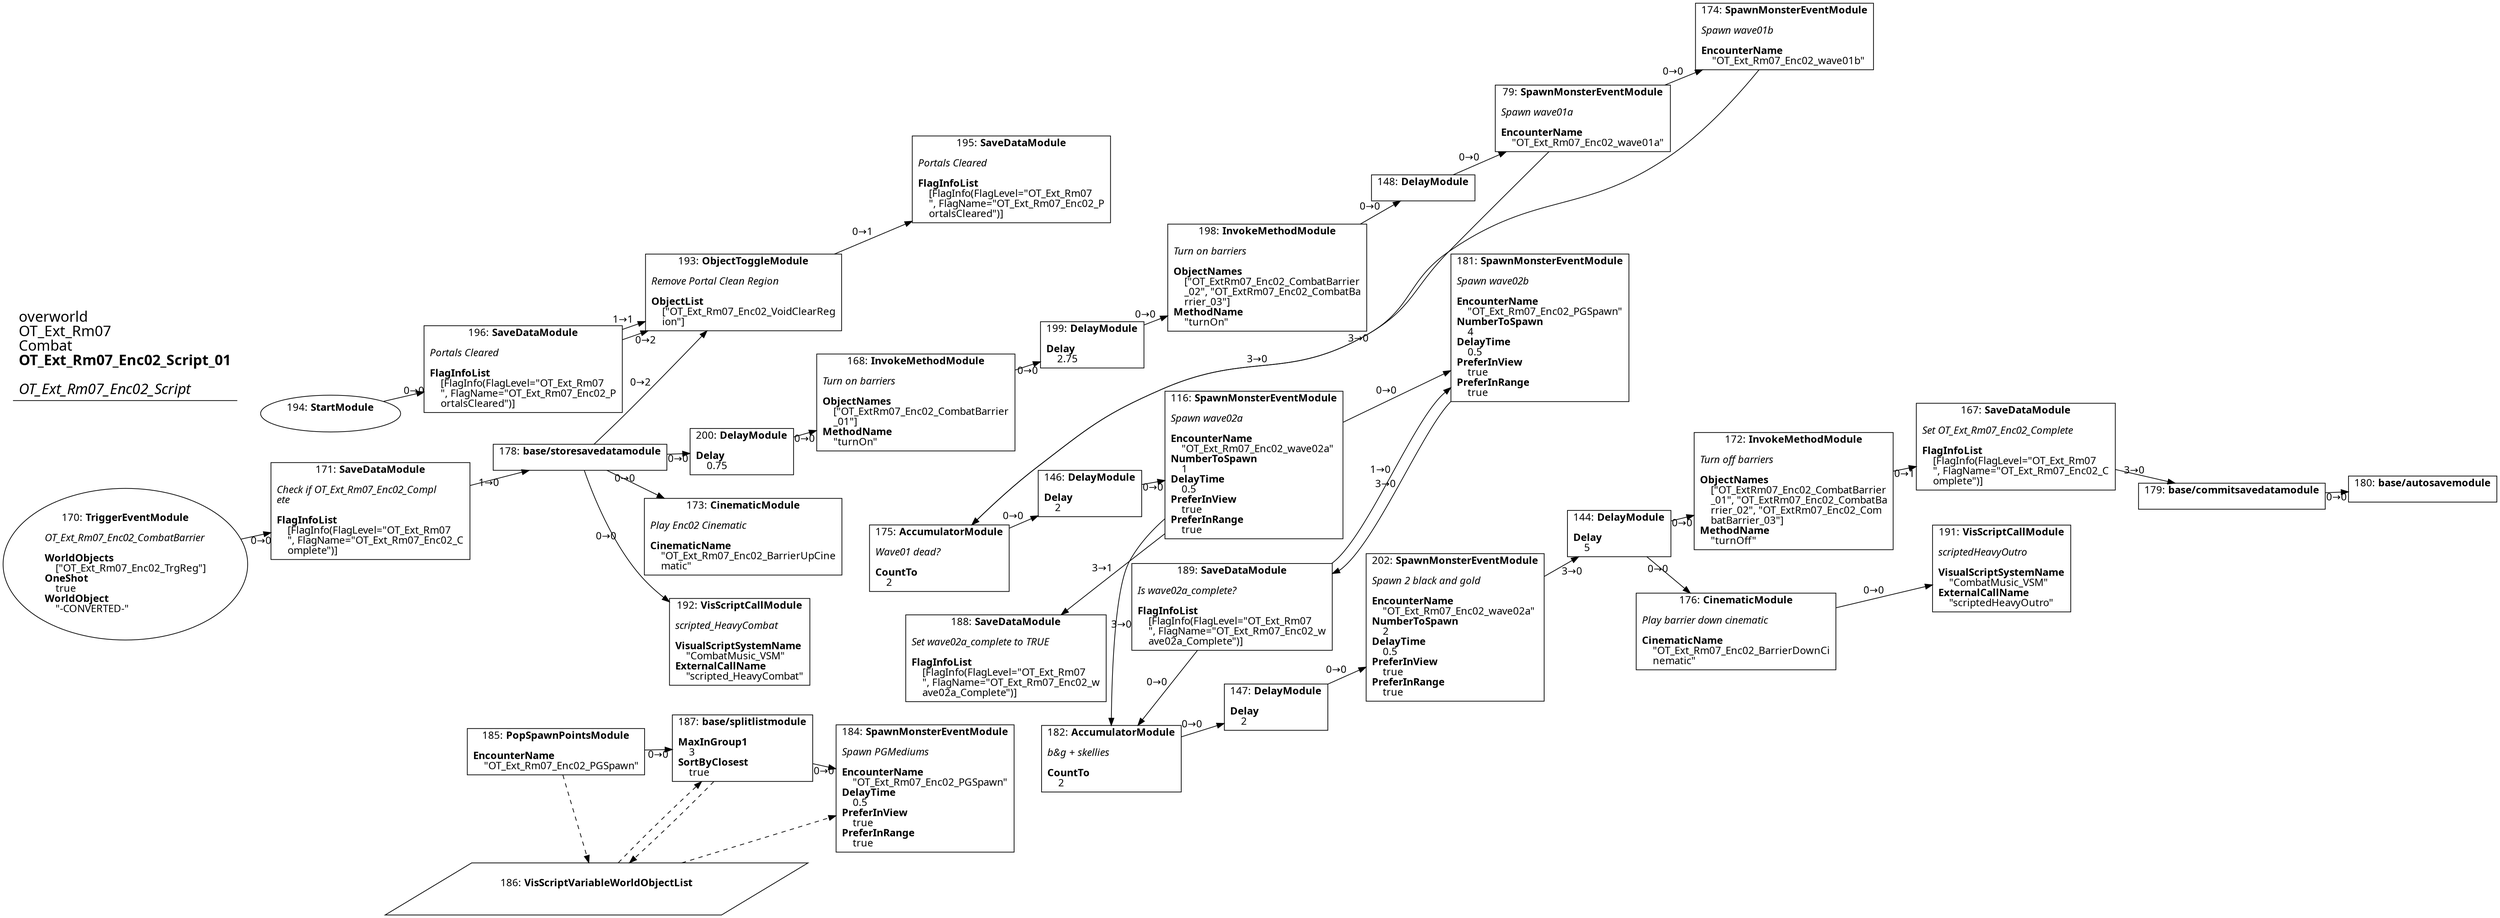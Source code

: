 digraph {
    layout = fdp;
    overlap = prism;
    sep = "+16";
    splines = spline;

    node [ shape = box ];

    graph [ fontname = "Segoe UI" ];
    node [ fontname = "Segoe UI" ];
    edge [ fontname = "Segoe UI" ];

    79 [ label = <79: <b>SpawnMonsterEventModule</b><br/><br/><i>Spawn wave01a<br align="left"/></i><br align="left"/><b>EncounterName</b><br align="left"/>    &quot;OT_Ext_Rm07_Enc02_wave01a&quot;<br align="left"/>> ];
    79 [ pos = "3.223,-3.811!" ];
    79 -> 174 [ label = "0→0" ];
    79 -> 175 [ label = "3→0" ];

    116 [ label = <116: <b>SpawnMonsterEventModule</b><br/><br/><i>Spawn wave02a<br align="left"/></i><br align="left"/><b>EncounterName</b><br align="left"/>    &quot;OT_Ext_Rm07_Enc02_wave02a&quot;<br align="left"/><b>NumberToSpawn</b><br align="left"/>    1<br align="left"/><b>DelayTime</b><br align="left"/>    0.5<br align="left"/><b>PreferInView</b><br align="left"/>    true<br align="left"/><b>PreferInRange</b><br align="left"/>    true<br align="left"/>> ];
    116 [ pos = "3.9220002,-4.4940004!" ];
    116 -> 181 [ label = "0→0" ];
    116 -> 188 [ label = "3→1" ];
    116 -> 182 [ label = "3→0" ];

    144 [ label = <144: <b>DelayModule</b><br/><br/><b>Delay</b><br align="left"/>    5<br align="left"/>> ];
    144 [ pos = "5.537,-5.1340003!" ];
    144 -> 172 [ label = "0→0" ];
    144 -> 176 [ label = "0→0" ];

    146 [ label = <146: <b>DelayModule</b><br/><br/><b>Delay</b><br align="left"/>    2<br align="left"/>> ];
    146 [ pos = "3.7180002,-4.4940004!" ];
    146 -> 116 [ label = "0→0" ];

    147 [ label = <147: <b>DelayModule</b><br/><br/><b>Delay</b><br align="left"/>    2<br align="left"/>> ];
    147 [ pos = "5.025,-5.065!" ];
    147 -> 202 [ label = "0→0" ];

    148 [ label = <148: <b>DelayModule</b><br/><br/>> ];
    148 [ pos = "3.006,-3.811!" ];
    148 -> 79 [ label = "0→0" ];

    167 [ label = <167: <b>SaveDataModule</b><br/><br/><i>Set OT_Ext_Rm07_Enc02_Complete<br align="left"/></i><br align="left"/><b>FlagInfoList</b><br align="left"/>    [FlagInfo(FlagLevel=&quot;OT_Ext_Rm07<br align="left"/>    &quot;, FlagName=&quot;OT_Ext_Rm07_Enc02_C<br align="left"/>    omplete&quot;)]<br align="left"/>> ];
    167 [ pos = "6.012,-5.111!" ];
    167 -> 179 [ label = "3→0" ];

    168 [ label = <168: <b>InvokeMethodModule</b><br/><br/><i>Turn on barriers<br align="left"/></i><br align="left"/><b>ObjectNames</b><br align="left"/>    [&quot;OT_ExtRm07_Enc02_CombatBarrier<br align="left"/>    _01&quot;]<br align="left"/><b>MethodName</b><br align="left"/>    &quot;turnOn&quot;<br align="left"/>> ];
    168 [ pos = "2.3040001,-3.811!" ];
    168 -> 199 [ label = "0→0" ];

    170 [ label = <170: <b>TriggerEventModule</b><br/><br/><i>OT_Ext_Rm07_Enc02_CombatBarrier<br align="left"/></i><br align="left"/><b>WorldObjects</b><br align="left"/>    [&quot;OT_Ext_Rm07_Enc02_TrgReg&quot;]<br align="left"/><b>OneShot</b><br align="left"/>    true<br align="left"/><b>WorldObject</b><br align="left"/>    &quot;-CONVERTED-&quot;<br align="left"/>> ];
    170 [ shape = oval ]
    170 [ pos = "1.3750001,-3.788!" ];
    170 -> 171 [ label = "0→0" ];

    171 [ label = <171: <b>SaveDataModule</b><br/><br/><i>Check if OT_Ext_Rm07_Enc02_Compl<br align="left"/>ete<br align="left"/></i><br align="left"/><b>FlagInfoList</b><br align="left"/>    [FlagInfo(FlagLevel=&quot;OT_Ext_Rm07<br align="left"/>    &quot;, FlagName=&quot;OT_Ext_Rm07_Enc02_C<br align="left"/>    omplete&quot;)]<br align="left"/>> ];
    171 [ pos = "1.667,-3.788!" ];
    171 -> 178 [ label = "1→0" ];

    172 [ label = <172: <b>InvokeMethodModule</b><br/><br/><i>Turn off barriers<br align="left"/></i><br align="left"/><b>ObjectNames</b><br align="left"/>    [&quot;OT_ExtRm07_Enc02_CombatBarrier<br align="left"/>    _01&quot;, &quot;OT_ExtRm07_Enc02_CombatBa<br align="left"/>    rrier_02&quot;, &quot;OT_ExtRm07_Enc02_Com<br align="left"/>    batBarrier_03&quot;]<br align="left"/><b>MethodName</b><br align="left"/>    &quot;turnOff&quot;<br align="left"/>> ];
    172 [ pos = "5.7500005,-5.1340003!" ];
    172 -> 167 [ label = "0→1" ];

    173 [ label = <173: <b>CinematicModule</b><br/><br/><i>Play Enc02 Cinematic<br align="left"/></i><br align="left"/><b>CinematicName</b><br align="left"/>    &quot;OT_Ext_Rm07_Enc02_BarrierUpCine<br align="left"/>    matic&quot;<br align="left"/>> ];
    173 [ pos = "2.107,-4.019!" ];

    174 [ label = <174: <b>SpawnMonsterEventModule</b><br/><br/><i>Spawn wave01b<br align="left"/></i><br align="left"/><b>EncounterName</b><br align="left"/>    &quot;OT_Ext_Rm07_Enc02_wave01b&quot;<br align="left"/>> ];
    174 [ pos = "3.551,-3.811!" ];
    174 -> 175 [ label = "3→0" ];

    175 [ label = <175: <b>AccumulatorModule</b><br/><br/><i>Wave01 dead?<br align="left"/></i><br align="left"/><b>CountTo</b><br align="left"/>    2<br align="left"/>> ];
    175 [ pos = "3.4670002,-4.4940004!" ];
    175 -> 146 [ label = "0→0" ];

    176 [ label = <176: <b>CinematicModule</b><br/><br/><i>Play barrier down cinematic<br align="left"/></i><br align="left"/><b>CinematicName</b><br align="left"/>    &quot;OT_Ext_Rm07_Enc02_BarrierDownCi<br align="left"/>    nematic&quot;<br align="left"/>> ];
    176 [ pos = "5.7520003,-5.307!" ];
    176 -> 191 [ label = "0→0" ];

    178 [ label = <178: <b>base/storesavedatamodule</b><br/><br/>> ];
    178 [ pos = "1.8690001,-3.811!" ];
    178 -> 193 [ label = "0→2" ];
    178 -> 200 [ label = "0→0" ];
    178 -> 173 [ label = "0→0" ];
    178 -> 192 [ label = "0→0" ];

    179 [ label = <179: <b>base/commitsavedatamodule</b><br/><br/>> ];
    179 [ pos = "6.26,-5.157!" ];
    179 -> 180 [ label = "0→0" ];

    180 [ label = <180: <b>base/autosavemodule</b><br/><br/>> ];
    180 [ pos = "6.5080004,-5.157!" ];

    181 [ label = <181: <b>SpawnMonsterEventModule</b><br/><br/><i>Spawn wave02b<br align="left"/></i><br align="left"/><b>EncounterName</b><br align="left"/>    &quot;OT_Ext_Rm07_Enc02_PGSpawn&quot;<br align="left"/><b>NumberToSpawn</b><br align="left"/>    4<br align="left"/><b>DelayTime</b><br align="left"/>    0.5<br align="left"/><b>PreferInView</b><br align="left"/>    true<br align="left"/><b>PreferInRange</b><br align="left"/>    true<br align="left"/>> ];
    181 [ pos = "4.464,-4.4940004!" ];
    181 -> 189 [ label = "3→0" ];

    182 [ label = <182: <b>AccumulatorModule</b><br/><br/><i>b&amp;g + skellies<br align="left"/></i><br align="left"/><b>CountTo</b><br align="left"/>    2<br align="left"/>> ];
    182 [ pos = "4.7770004,-5.065!" ];
    182 -> 147 [ label = "0→0" ];

    184 [ label = <184: <b>SpawnMonsterEventModule</b><br/><br/><i>Spawn PGMediums<br align="left"/></i><br align="left"/><b>EncounterName</b><br align="left"/>    &quot;OT_Ext_Rm07_Enc02_PGSpawn&quot;<br align="left"/><b>DelayTime</b><br align="left"/>    0.5<br align="left"/><b>PreferInView</b><br align="left"/>    true<br align="left"/><b>PreferInRange</b><br align="left"/>    true<br align="left"/>> ];
    184 [ pos = "3.555,-5.3560004!" ];
    186 -> 184 [ style = dashed ];

    185 [ label = <185: <b>PopSpawnPointsModule</b><br/><br/><b>EncounterName</b><br align="left"/>    &quot;OT_Ext_Rm07_Enc02_PGSpawn&quot;<br align="left"/>> ];
    185 [ pos = "3.039,-5.3560004!" ];
    185 -> 187 [ label = "0→0" ];
    185 -> 186 [ style = dashed ];

    186 [ label = <186: <b>VisScriptVariableWorldObjectList</b><br/><br/>> ];
    186 [ shape = parallelogram ]
    186 [ pos = "3.298,-5.544!" ];

    187 [ label = <187: <b>base/splitlistmodule</b><br/><br/><b>MaxInGroup1</b><br align="left"/>    3<br align="left"/><b>SortByClosest</b><br align="left"/>    true<br align="left"/>> ];
    187 [ pos = "3.2940001,-5.3560004!" ];
    187 -> 184 [ label = "0→0" ];
    187 -> 186 [ style = dashed ];
    186 -> 187 [ style = dashed ];

    188 [ label = <188: <b>SaveDataModule</b><br/><br/><i>Set wave02a_complete to TRUE<br align="left"/></i><br align="left"/><b>FlagInfoList</b><br align="left"/>    [FlagInfo(FlagLevel=&quot;OT_Ext_Rm07<br align="left"/>    &quot;, FlagName=&quot;OT_Ext_Rm07_Enc02_w<br align="left"/>    ave02a_Complete&quot;)]<br align="left"/>> ];
    188 [ pos = "4.2060003,-4.8!" ];

    189 [ label = <189: <b>SaveDataModule</b><br/><br/><i>Is wave02a_complete?<br align="left"/></i><br align="left"/><b>FlagInfoList</b><br align="left"/>    [FlagInfo(FlagLevel=&quot;OT_Ext_Rm07<br align="left"/>    &quot;, FlagName=&quot;OT_Ext_Rm07_Enc02_w<br align="left"/>    ave02a_Complete&quot;)]<br align="left"/>> ];
    189 [ pos = "4.506,-4.8040004!" ];
    189 -> 181 [ label = "1→0" ];
    189 -> 182 [ label = "0→0" ];

    191 [ label = <191: <b>VisScriptCallModule</b><br/><br/><i>scriptedHeavyOutro<br align="left"/></i><br align="left"/><b>VisualScriptSystemName</b><br align="left"/>    &quot;CombatMusic_VSM&quot;<br align="left"/><b>ExternalCallName</b><br align="left"/>    &quot;scriptedHeavyOutro&quot;<br align="left"/>> ];
    191 [ pos = "6.0130005,-5.307!" ];

    192 [ label = <192: <b>VisScriptCallModule</b><br/><br/><i>scripted_HeavyCombat<br align="left"/></i><br align="left"/><b>VisualScriptSystemName</b><br align="left"/>    &quot;CombatMusic_VSM&quot;<br align="left"/><b>ExternalCallName</b><br align="left"/>    &quot;scripted_HeavyCombat&quot;<br align="left"/>> ];
    192 [ pos = "2.108,-4.1530004!" ];

    193 [ label = <193: <b>ObjectToggleModule</b><br/><br/><i>Remove Portal Clean Region<br align="left"/></i><br align="left"/><b>ObjectList</b><br align="left"/>    [&quot;OT_Ext_Rm07_Enc02_VoidClearReg<br align="left"/>    ion&quot;]<br align="left"/>> ];
    193 [ pos = "2.1390002,-3.5700002!" ];
    193 -> 195 [ label = "0→1" ];

    194 [ label = <194: <b>StartModule</b><br/><br/>> ];
    194 [ shape = oval ]
    194 [ pos = "1.4360001,-3.5700002!" ];
    194 -> 196 [ label = "0→0" ];

    195 [ label = <195: <b>SaveDataModule</b><br/><br/><i>Portals Cleared<br align="left"/></i><br align="left"/><b>FlagInfoList</b><br align="left"/>    [FlagInfo(FlagLevel=&quot;OT_Ext_Rm07<br align="left"/>    &quot;, FlagName=&quot;OT_Ext_Rm07_Enc02_P<br align="left"/>    ortalsCleared&quot;)]<br align="left"/>> ];
    195 [ pos = "2.367,-3.5470002!" ];

    196 [ label = <196: <b>SaveDataModule</b><br/><br/><i>Portals Cleared<br align="left"/></i><br align="left"/><b>FlagInfoList</b><br align="left"/>    [FlagInfo(FlagLevel=&quot;OT_Ext_Rm07<br align="left"/>    &quot;, FlagName=&quot;OT_Ext_Rm07_Enc02_P<br align="left"/>    ortalsCleared&quot;)]<br align="left"/>> ];
    196 [ pos = "1.641,-3.5700002!" ];
    196 -> 193 [ label = "1→1" ];
    196 -> 193 [ label = "0→2" ];

    198 [ label = <198: <b>InvokeMethodModule</b><br/><br/><i>Turn on barriers<br align="left"/></i><br align="left"/><b>ObjectNames</b><br align="left"/>    [&quot;OT_ExtRm07_Enc02_CombatBarrier<br align="left"/>    _02&quot;, &quot;OT_ExtRm07_Enc02_CombatBa<br align="left"/>    rrier_03&quot;]<br align="left"/><b>MethodName</b><br align="left"/>    &quot;turnOn&quot;<br align="left"/>> ];
    198 [ pos = "2.7340002,-3.811!" ];
    198 -> 148 [ label = "0→0" ];

    199 [ label = <199: <b>DelayModule</b><br/><br/><b>Delay</b><br align="left"/>    2.75<br align="left"/>> ];
    199 [ pos = "2.5430002,-3.811!" ];
    199 -> 198 [ label = "0→0" ];

    200 [ label = <200: <b>DelayModule</b><br/><br/><b>Delay</b><br align="left"/>    0.75<br align="left"/>> ];
    200 [ pos = "2.1090002,-3.811!" ];
    200 -> 168 [ label = "0→0" ];

    202 [ label = <202: <b>SpawnMonsterEventModule</b><br/><br/><i>Spawn 2 black and gold<br align="left"/></i><br align="left"/><b>EncounterName</b><br align="left"/>    &quot;OT_Ext_Rm07_Enc02_wave02a&quot;<br align="left"/><b>NumberToSpawn</b><br align="left"/>    2<br align="left"/><b>DelayTime</b><br align="left"/>    0.5<br align="left"/><b>PreferInView</b><br align="left"/>    true<br align="left"/><b>PreferInRange</b><br align="left"/>    true<br align="left"/>> ];
    202 [ pos = "5.2500005,-5.065!" ];
    202 -> 144 [ label = "3→0" ];

    title [ pos = "1.3740001,-3.5460002!" ];
    title [ shape = underline ];
    title [ label = <<font point-size="20">overworld<br align="left"/>OT_Ext_Rm07<br align="left"/>Combat<br align="left"/><b>OT_Ext_Rm07_Enc02_Script_01</b><br align="left"/><br/><i>OT_Ext_Rm07_Enc02_Script</i><br align="left"/></font>> ];
}
